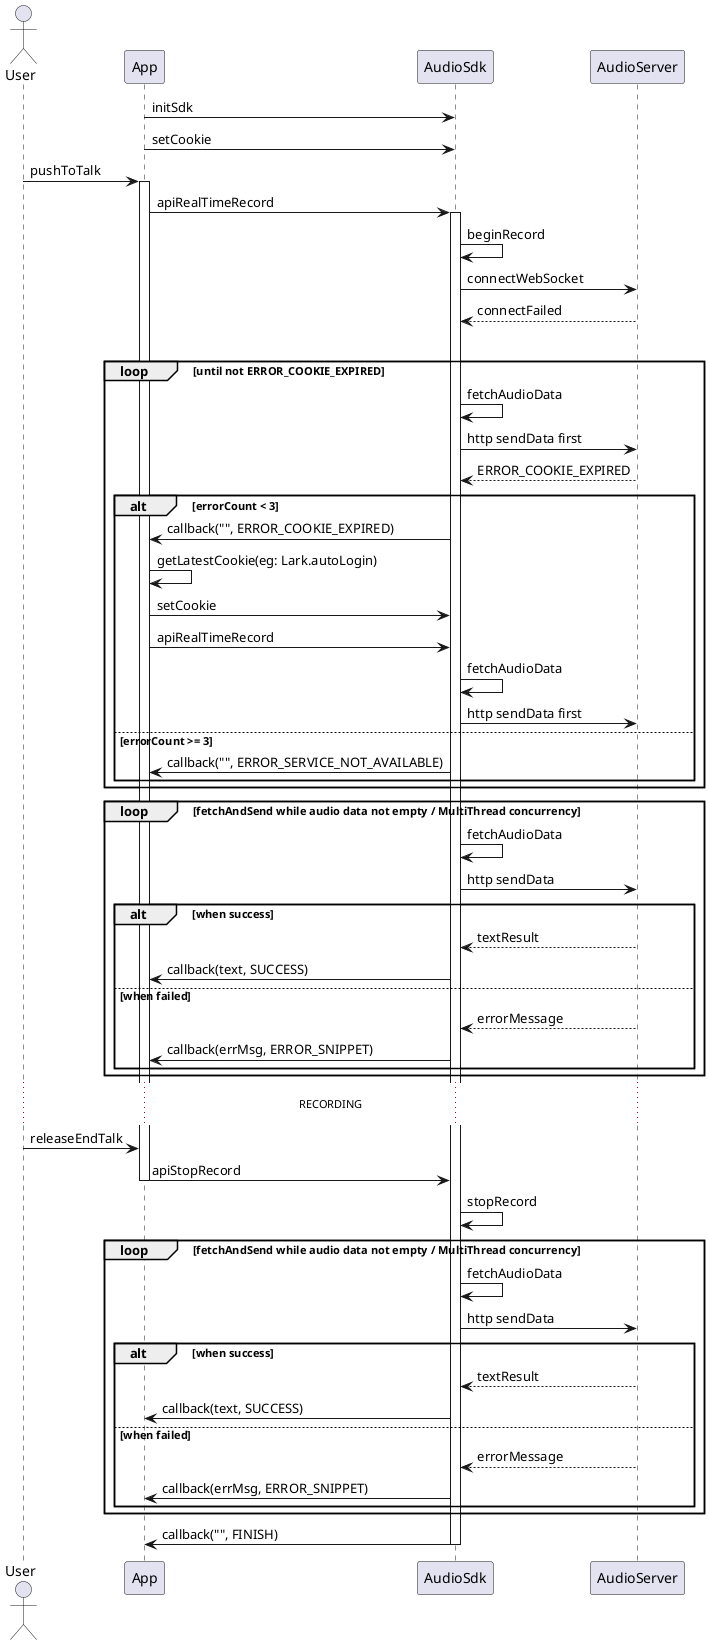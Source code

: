 序列图： full story with Http Cookie Expired

# App刷新Cookie(处理ERROR_COOKIE_EXPIRED)需要注意：
 1.如刷新无法成功，需要调用api stopRecord终止录音
 2.避免死循环：过程中如果SDK再报错ERROR_COOKIE_EXPIRED，不做处理

# SDK 上报 ERROR_SERVICE_NOT_AVAILABLE 以后，将直接丢弃音频数据，避免空耗太多内存


@startuml
actor User
participant App
participant AudioSdk as Sdk
participant AudioServer as Server

App -> Sdk: initSdk
App -> Sdk: setCookie

User -> App: pushToTalk
activate App
App -> Sdk: apiRealTimeRecord

activate Sdk
Sdk -> Sdk: beginRecord
Sdk -> Server: connectWebSocket
Sdk <-- Server: connectFailed

|||
loop until not ERROR_COOKIE_EXPIRED
Sdk -> Sdk: fetchAudioData
Sdk -> Server: http sendData first
    Sdk <-- Server: ERROR_COOKIE_EXPIRED
    alt errorCount < 3
        Sdk -> App: callback("", ERROR_COOKIE_EXPIRED)
        App -> App: getLatestCookie(eg: Lark.autoLogin)
        App -> Sdk: setCookie
        App -> Sdk: apiRealTimeRecord
        Sdk -> Sdk: fetchAudioData
        Sdk -> Server: http sendData first
    else errorCount >= 3
        Sdk -> App: callback("", ERROR_SERVICE_NOT_AVAILABLE)
    end
end


loop fetchAndSend while audio data not empty / MultiThread concurrency
Sdk -> Sdk: fetchAudioData
Sdk -> Server: http sendData
    alt when success
    Server --> Sdk: textResult
    Sdk -> App: callback(text, SUCCESS)
    else when failed
    Server --> Sdk: errorMessage
    Sdk -> App: callback(errMsg, ERROR_SNIPPET)
    end
end

... RECORDING ...
User -> App: releaseEndTalk
App -> Sdk: apiStopRecord
deactivate App
Sdk -> Sdk: stopRecord

loop fetchAndSend while audio data not empty / MultiThread concurrency
Sdk -> Sdk: fetchAudioData
Sdk -> Server: http sendData
    alt when success
    Server --> Sdk: textResult
    Sdk -> App: callback(text, SUCCESS)
    else when failed
    Server --> Sdk: errorMessage
    Sdk -> App: callback(errMsg, ERROR_SNIPPET)
    end
end

Sdk -> App: callback("", FINISH)
'deactivate Sdk
deactivate Sdk

@enduml